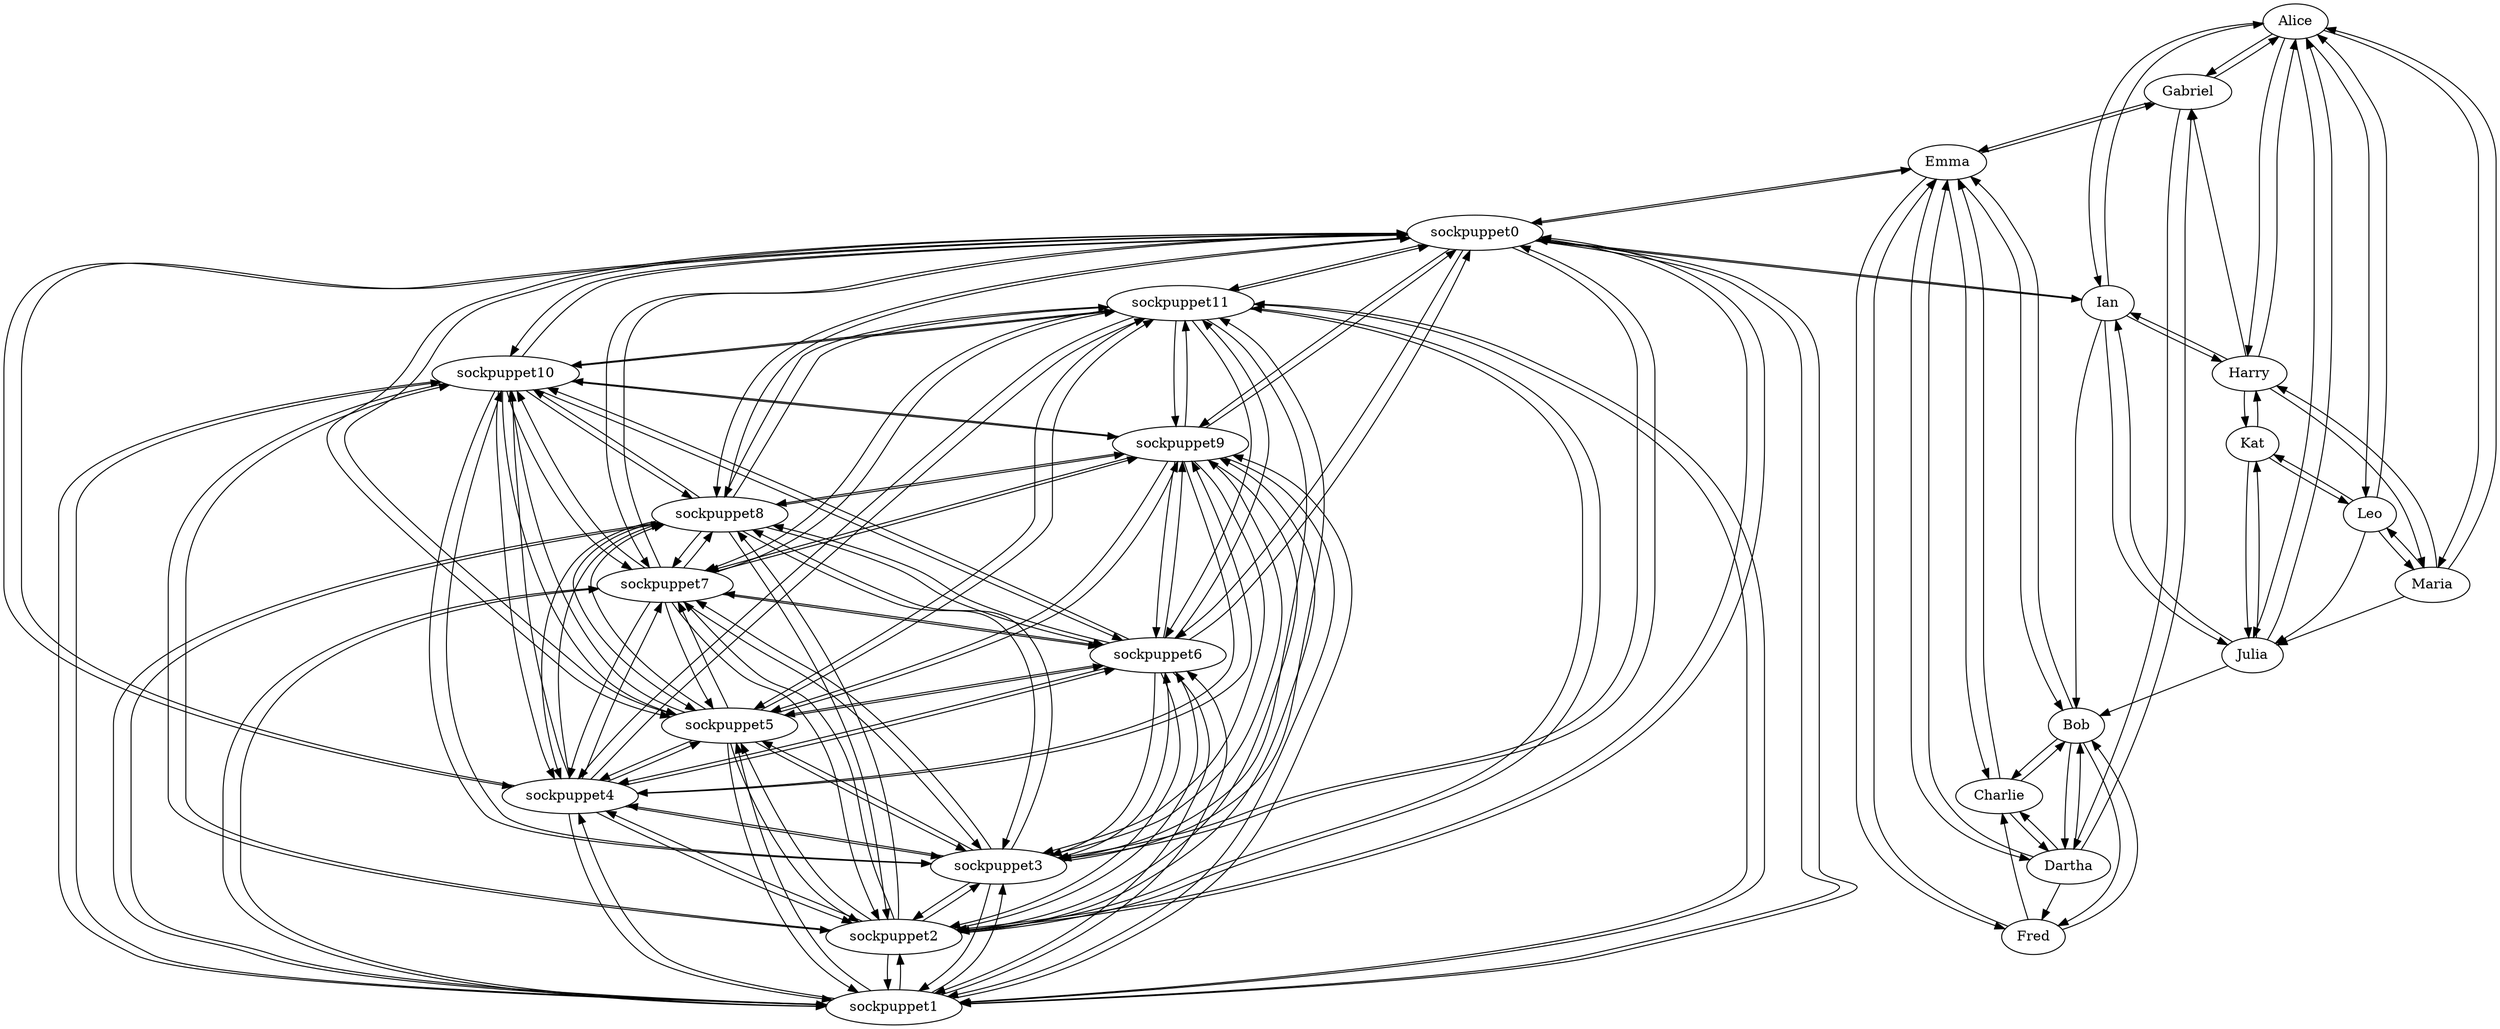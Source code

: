 digraph {
  Alice -> Gabriel;
  Alice -> Harry;
  Alice -> Ian;
  Alice -> Julia;
  Alice -> Leo;
  Alice -> Maria;
  Bob -> Charlie;
  Bob -> Dartha;
  Bob -> Emma;
  Bob -> Fred;
  Charlie -> Dartha;
  Charlie -> Emma;
  Charlie -> Bob;
  Dartha -> Bob;
  Dartha -> Charlie;
  Dartha -> Gabriel;
  Dartha -> Emma;
  Dartha -> Fred;
  Emma -> Fred;
  Emma -> Bob;
  Emma -> Charlie;
  Emma -> Dartha;
  Emma -> Gabriel;
  Emma -> sockpuppet0;
  Fred -> Bob;
  Fred -> Charlie;
  Fred -> Emma;
  Gabriel -> Emma;
  Gabriel -> Dartha;
  Gabriel -> Alice;
  Harry -> Gabriel;
  Harry -> Ian;
  Harry -> Kat;
  Harry -> Maria;
  Harry -> Alice;
  Ian -> Julia;
  Ian -> Bob;
  Ian -> Alice;
  Ian -> Harry;
  Ian -> sockpuppet0;
  Julia -> Kat;
  Julia -> Bob;
  Julia -> Alice;
  Julia -> Ian;
  Kat -> Leo;
  Kat -> Harry;
  Kat -> Julia;
  Leo -> Maria;
  Leo -> Alice;
  Leo -> Julia;
  Leo -> Kat;
  Maria -> Alice;
  Maria -> Harry;
  Maria -> Julia;
  Maria -> Leo;
  sockpuppet0 -> sockpuppet1;
  sockpuppet0 -> sockpuppet2;
  sockpuppet0 -> sockpuppet3;
  sockpuppet0 -> sockpuppet4;
  sockpuppet0 -> sockpuppet5;
  sockpuppet0 -> sockpuppet6;
  sockpuppet0 -> sockpuppet7;
  sockpuppet0 -> sockpuppet8;
  sockpuppet0 -> sockpuppet9;
  sockpuppet0 -> sockpuppet10;
  sockpuppet0 -> sockpuppet11;
  sockpuppet0 -> Emma;
  sockpuppet0 -> Ian;
  sockpuppet1 -> sockpuppet0;
  sockpuppet1 -> sockpuppet2;
  sockpuppet1 -> sockpuppet3;
  sockpuppet1 -> sockpuppet4;
  sockpuppet1 -> sockpuppet5;
  sockpuppet1 -> sockpuppet6;
  sockpuppet1 -> sockpuppet7;
  sockpuppet1 -> sockpuppet8;
  sockpuppet1 -> sockpuppet9;
  sockpuppet1 -> sockpuppet10;
  sockpuppet1 -> sockpuppet11;
  sockpuppet2 -> sockpuppet0;
  sockpuppet2 -> sockpuppet1;
  sockpuppet2 -> sockpuppet3;
  sockpuppet2 -> sockpuppet4;
  sockpuppet2 -> sockpuppet5;
  sockpuppet2 -> sockpuppet6;
  sockpuppet2 -> sockpuppet7;
  sockpuppet2 -> sockpuppet8;
  sockpuppet2 -> sockpuppet9;
  sockpuppet2 -> sockpuppet10;
  sockpuppet2 -> sockpuppet11;
  sockpuppet3 -> sockpuppet0;
  sockpuppet3 -> sockpuppet1;
  sockpuppet3 -> sockpuppet2;
  sockpuppet3 -> sockpuppet4;
  sockpuppet3 -> sockpuppet5;
  sockpuppet3 -> sockpuppet6;
  sockpuppet3 -> sockpuppet7;
  sockpuppet3 -> sockpuppet8;
  sockpuppet3 -> sockpuppet9;
  sockpuppet3 -> sockpuppet10;
  sockpuppet3 -> sockpuppet11;
  sockpuppet4 -> sockpuppet0;
  sockpuppet4 -> sockpuppet1;
  sockpuppet4 -> sockpuppet2;
  sockpuppet4 -> sockpuppet3;
  sockpuppet4 -> sockpuppet5;
  sockpuppet4 -> sockpuppet6;
  sockpuppet4 -> sockpuppet7;
  sockpuppet4 -> sockpuppet8;
  sockpuppet4 -> sockpuppet9;
  sockpuppet4 -> sockpuppet10;
  sockpuppet4 -> sockpuppet11;
  sockpuppet5 -> sockpuppet0;
  sockpuppet5 -> sockpuppet1;
  sockpuppet5 -> sockpuppet2;
  sockpuppet5 -> sockpuppet3;
  sockpuppet5 -> sockpuppet4;
  sockpuppet5 -> sockpuppet6;
  sockpuppet5 -> sockpuppet7;
  sockpuppet5 -> sockpuppet8;
  sockpuppet5 -> sockpuppet9;
  sockpuppet5 -> sockpuppet10;
  sockpuppet5 -> sockpuppet11;
  sockpuppet6 -> sockpuppet0;
  sockpuppet6 -> sockpuppet1;
  sockpuppet6 -> sockpuppet2;
  sockpuppet6 -> sockpuppet3;
  sockpuppet6 -> sockpuppet4;
  sockpuppet6 -> sockpuppet5;
  sockpuppet6 -> sockpuppet7;
  sockpuppet6 -> sockpuppet8;
  sockpuppet6 -> sockpuppet9;
  sockpuppet6 -> sockpuppet10;
  sockpuppet6 -> sockpuppet11;
  sockpuppet7 -> sockpuppet0;
  sockpuppet7 -> sockpuppet1;
  sockpuppet7 -> sockpuppet2;
  sockpuppet7 -> sockpuppet3;
  sockpuppet7 -> sockpuppet4;
  sockpuppet7 -> sockpuppet5;
  sockpuppet7 -> sockpuppet6;
  sockpuppet7 -> sockpuppet8;
  sockpuppet7 -> sockpuppet9;
  sockpuppet7 -> sockpuppet10;
  sockpuppet7 -> sockpuppet11;
  sockpuppet8 -> sockpuppet0;
  sockpuppet8 -> sockpuppet1;
  sockpuppet8 -> sockpuppet2;
  sockpuppet8 -> sockpuppet3;
  sockpuppet8 -> sockpuppet4;
  sockpuppet8 -> sockpuppet5;
  sockpuppet8 -> sockpuppet6;
  sockpuppet8 -> sockpuppet7;
  sockpuppet8 -> sockpuppet9;
  sockpuppet8 -> sockpuppet10;
  sockpuppet8 -> sockpuppet11;
  sockpuppet9 -> sockpuppet0;
  sockpuppet9 -> sockpuppet1;
  sockpuppet9 -> sockpuppet2;
  sockpuppet9 -> sockpuppet3;
  sockpuppet9 -> sockpuppet4;
  sockpuppet9 -> sockpuppet5;
  sockpuppet9 -> sockpuppet6;
  sockpuppet9 -> sockpuppet7;
  sockpuppet9 -> sockpuppet8;
  sockpuppet9 -> sockpuppet10;
  sockpuppet9 -> sockpuppet11;
  sockpuppet10 -> sockpuppet0;
  sockpuppet10 -> sockpuppet1;
  sockpuppet10 -> sockpuppet2;
  sockpuppet10 -> sockpuppet3;
  sockpuppet10 -> sockpuppet4;
  sockpuppet10 -> sockpuppet5;
  sockpuppet10 -> sockpuppet6;
  sockpuppet10 -> sockpuppet7;
  sockpuppet10 -> sockpuppet8;
  sockpuppet10 -> sockpuppet9;
  sockpuppet10 -> sockpuppet11;
  sockpuppet11 -> sockpuppet0;
  sockpuppet11 -> sockpuppet1;
  sockpuppet11 -> sockpuppet2;
  sockpuppet11 -> sockpuppet3;
  sockpuppet11 -> sockpuppet4;
  sockpuppet11 -> sockpuppet5;
  sockpuppet11 -> sockpuppet6;
  sockpuppet11 -> sockpuppet7;
  sockpuppet11 -> sockpuppet8;
  sockpuppet11 -> sockpuppet9;
  sockpuppet11 -> sockpuppet10;
}